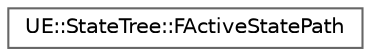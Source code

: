 digraph "Graphical Class Hierarchy"
{
 // INTERACTIVE_SVG=YES
 // LATEX_PDF_SIZE
  bgcolor="transparent";
  edge [fontname=Helvetica,fontsize=10,labelfontname=Helvetica,labelfontsize=10];
  node [fontname=Helvetica,fontsize=10,shape=box,height=0.2,width=0.4];
  rankdir="LR";
  Node0 [id="Node000000",label="UE::StateTree::FActiveStatePath",height=0.2,width=0.4,color="grey40", fillcolor="white", style="filled",URL="$d9/def/classUE_1_1StateTree_1_1FActiveStatePath.html",tooltip="Describe the state list used to get to a specific state."];
}
